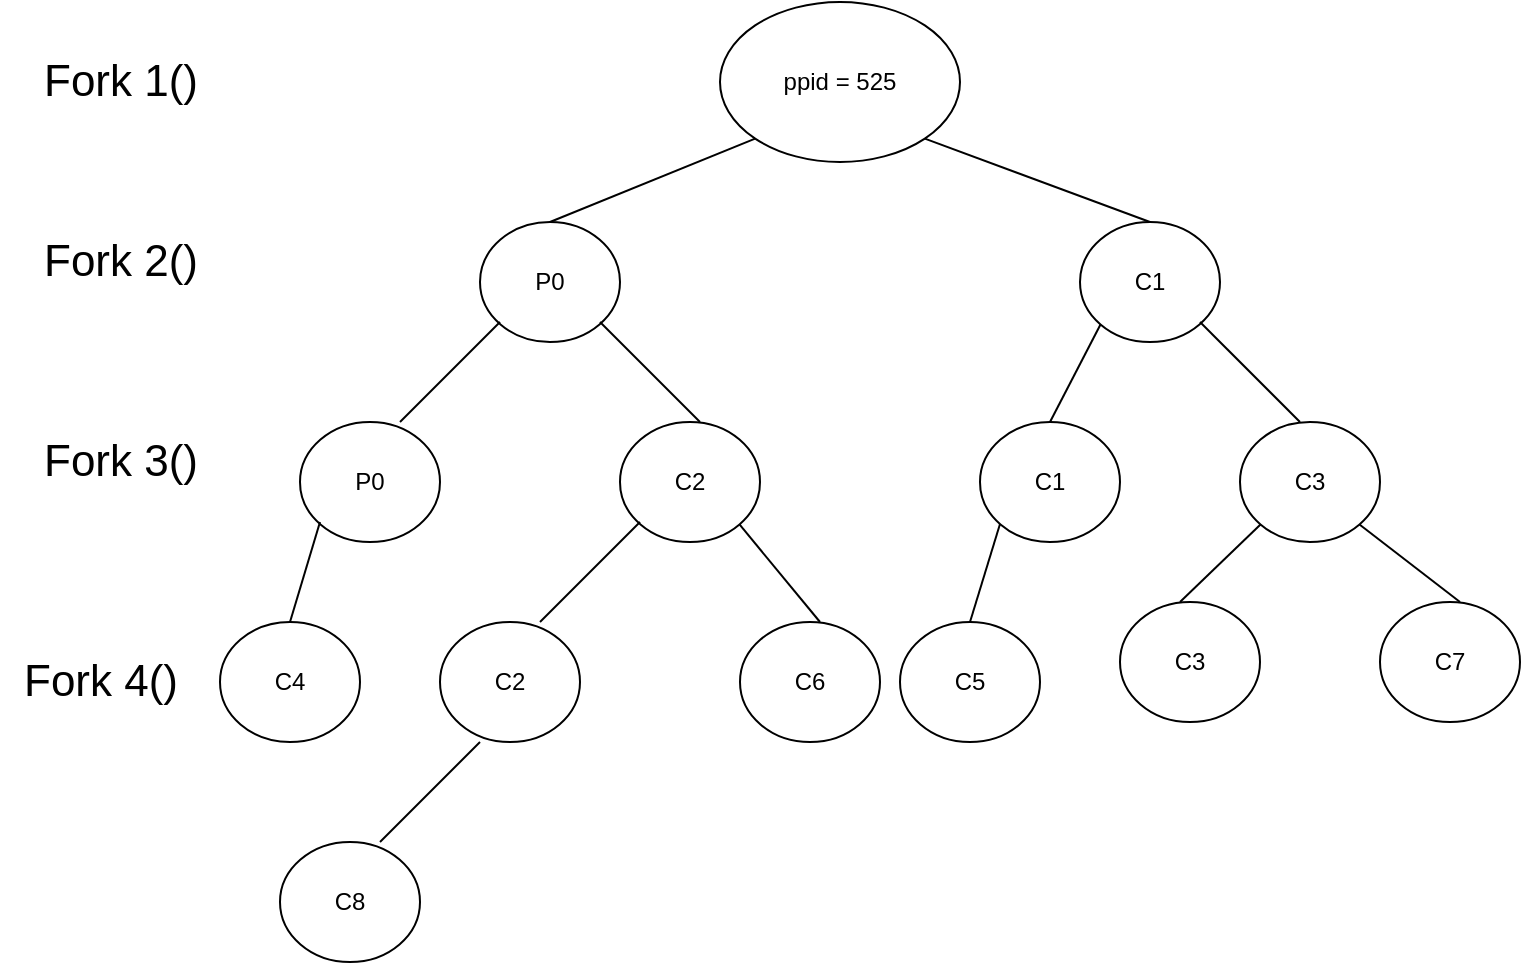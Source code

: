 <mxfile version="26.2.14">
  <diagram name="Page-1" id="bAZHGlXdKWSdfLGn8ovX">
    <mxGraphModel dx="1810" dy="472" grid="1" gridSize="10" guides="1" tooltips="1" connect="1" arrows="1" fold="1" page="1" pageScale="1" pageWidth="827" pageHeight="1169" math="0" shadow="0">
      <root>
        <mxCell id="0" />
        <mxCell id="1" parent="0" />
        <mxCell id="zZiNWAxPbnLOFrNKwumK-1" value="ppid = 525" style="ellipse;whiteSpace=wrap;html=1;" vertex="1" parent="1">
          <mxGeometry x="360" y="30" width="120" height="80" as="geometry" />
        </mxCell>
        <mxCell id="zZiNWAxPbnLOFrNKwumK-2" value="" style="endArrow=none;html=1;rounded=0;exitX=0.5;exitY=0;exitDx=0;exitDy=0;entryX=0;entryY=1;entryDx=0;entryDy=0;" edge="1" parent="1" source="zZiNWAxPbnLOFrNKwumK-5" target="zZiNWAxPbnLOFrNKwumK-1">
          <mxGeometry width="50" height="50" relative="1" as="geometry">
            <mxPoint x="310" y="150" as="sourcePoint" />
            <mxPoint x="360" y="100" as="targetPoint" />
          </mxGeometry>
        </mxCell>
        <mxCell id="zZiNWAxPbnLOFrNKwumK-3" value="C1" style="ellipse;whiteSpace=wrap;html=1;" vertex="1" parent="1">
          <mxGeometry x="540" y="140" width="70" height="60" as="geometry" />
        </mxCell>
        <mxCell id="zZiNWAxPbnLOFrNKwumK-4" value="" style="endArrow=none;html=1;rounded=0;exitX=0.5;exitY=0;exitDx=0;exitDy=0;entryX=1;entryY=1;entryDx=0;entryDy=0;" edge="1" parent="1" source="zZiNWAxPbnLOFrNKwumK-3" target="zZiNWAxPbnLOFrNKwumK-1">
          <mxGeometry width="50" height="50" relative="1" as="geometry">
            <mxPoint x="470" y="140" as="sourcePoint" />
            <mxPoint x="440" y="100" as="targetPoint" />
          </mxGeometry>
        </mxCell>
        <mxCell id="zZiNWAxPbnLOFrNKwumK-5" value="P0" style="ellipse;whiteSpace=wrap;html=1;" vertex="1" parent="1">
          <mxGeometry x="240" y="140" width="70" height="60" as="geometry" />
        </mxCell>
        <mxCell id="zZiNWAxPbnLOFrNKwumK-6" value="&lt;font style=&quot;font-size: 22px;&quot;&gt;Fork 1()&lt;/font&gt;" style="text;html=1;align=center;verticalAlign=middle;resizable=0;points=[];autosize=1;strokeColor=none;fillColor=none;" vertex="1" parent="1">
          <mxGeometry x="10" y="50" width="100" height="40" as="geometry" />
        </mxCell>
        <mxCell id="zZiNWAxPbnLOFrNKwumK-7" value="&lt;font style=&quot;font-size: 22px;&quot;&gt;Fork 2()&lt;/font&gt;" style="text;html=1;align=center;verticalAlign=middle;resizable=0;points=[];autosize=1;strokeColor=none;fillColor=none;" vertex="1" parent="1">
          <mxGeometry x="10" y="140" width="100" height="40" as="geometry" />
        </mxCell>
        <mxCell id="zZiNWAxPbnLOFrNKwumK-8" value="" style="endArrow=none;html=1;rounded=0;" edge="1" parent="1">
          <mxGeometry width="50" height="50" relative="1" as="geometry">
            <mxPoint x="200" y="240" as="sourcePoint" />
            <mxPoint x="250" y="190" as="targetPoint" />
          </mxGeometry>
        </mxCell>
        <mxCell id="zZiNWAxPbnLOFrNKwumK-9" value="" style="endArrow=none;html=1;rounded=0;" edge="1" parent="1">
          <mxGeometry width="50" height="50" relative="1" as="geometry">
            <mxPoint x="350" y="240" as="sourcePoint" />
            <mxPoint x="300" y="190" as="targetPoint" />
          </mxGeometry>
        </mxCell>
        <mxCell id="zZiNWAxPbnLOFrNKwumK-10" value="C2" style="ellipse;whiteSpace=wrap;html=1;" vertex="1" parent="1">
          <mxGeometry x="310" y="240" width="70" height="60" as="geometry" />
        </mxCell>
        <mxCell id="zZiNWAxPbnLOFrNKwumK-11" value="P0" style="ellipse;whiteSpace=wrap;html=1;" vertex="1" parent="1">
          <mxGeometry x="150" y="240" width="70" height="60" as="geometry" />
        </mxCell>
        <mxCell id="zZiNWAxPbnLOFrNKwumK-13" value="C1" style="ellipse;whiteSpace=wrap;html=1;" vertex="1" parent="1">
          <mxGeometry x="490" y="240" width="70" height="60" as="geometry" />
        </mxCell>
        <mxCell id="zZiNWAxPbnLOFrNKwumK-14" value="" style="endArrow=none;html=1;rounded=0;entryX=0;entryY=1;entryDx=0;entryDy=0;exitX=0.5;exitY=0;exitDx=0;exitDy=0;" edge="1" parent="1" source="zZiNWAxPbnLOFrNKwumK-13" target="zZiNWAxPbnLOFrNKwumK-3">
          <mxGeometry width="50" height="50" relative="1" as="geometry">
            <mxPoint x="520" y="250" as="sourcePoint" />
            <mxPoint x="570" y="200" as="targetPoint" />
          </mxGeometry>
        </mxCell>
        <mxCell id="zZiNWAxPbnLOFrNKwumK-15" value="C3" style="ellipse;whiteSpace=wrap;html=1;" vertex="1" parent="1">
          <mxGeometry x="620" y="240" width="70" height="60" as="geometry" />
        </mxCell>
        <mxCell id="zZiNWAxPbnLOFrNKwumK-16" value="" style="endArrow=none;html=1;rounded=0;" edge="1" parent="1">
          <mxGeometry width="50" height="50" relative="1" as="geometry">
            <mxPoint x="650" y="240" as="sourcePoint" />
            <mxPoint x="600" y="190" as="targetPoint" />
          </mxGeometry>
        </mxCell>
        <mxCell id="zZiNWAxPbnLOFrNKwumK-18" value="" style="endArrow=none;html=1;rounded=0;exitX=0.5;exitY=0;exitDx=0;exitDy=0;" edge="1" parent="1" source="zZiNWAxPbnLOFrNKwumK-21">
          <mxGeometry width="50" height="50" relative="1" as="geometry">
            <mxPoint x="110" y="340" as="sourcePoint" />
            <mxPoint x="160" y="290" as="targetPoint" />
          </mxGeometry>
        </mxCell>
        <mxCell id="zZiNWAxPbnLOFrNKwumK-21" value="C4" style="ellipse;whiteSpace=wrap;html=1;" vertex="1" parent="1">
          <mxGeometry x="110" y="340" width="70" height="60" as="geometry" />
        </mxCell>
        <mxCell id="zZiNWAxPbnLOFrNKwumK-22" value="&lt;font style=&quot;font-size: 22px;&quot;&gt;Fork 3()&lt;/font&gt;" style="text;html=1;align=center;verticalAlign=middle;resizable=0;points=[];autosize=1;strokeColor=none;fillColor=none;" vertex="1" parent="1">
          <mxGeometry x="10" y="240" width="100" height="40" as="geometry" />
        </mxCell>
        <mxCell id="zZiNWAxPbnLOFrNKwumK-24" value="C5" style="ellipse;whiteSpace=wrap;html=1;" vertex="1" parent="1">
          <mxGeometry x="450" y="340" width="70" height="60" as="geometry" />
        </mxCell>
        <mxCell id="zZiNWAxPbnLOFrNKwumK-25" value="" style="endArrow=none;html=1;rounded=0;entryX=0;entryY=1;entryDx=0;entryDy=0;exitX=0.5;exitY=0;exitDx=0;exitDy=0;" edge="1" parent="1" source="zZiNWAxPbnLOFrNKwumK-24">
          <mxGeometry width="50" height="50" relative="1" as="geometry">
            <mxPoint x="470" y="350" as="sourcePoint" />
            <mxPoint x="500" y="291" as="targetPoint" />
          </mxGeometry>
        </mxCell>
        <mxCell id="zZiNWAxPbnLOFrNKwumK-26" value="" style="endArrow=none;html=1;rounded=0;" edge="1" parent="1">
          <mxGeometry width="50" height="50" relative="1" as="geometry">
            <mxPoint x="270" y="340" as="sourcePoint" />
            <mxPoint x="320" y="290" as="targetPoint" />
          </mxGeometry>
        </mxCell>
        <mxCell id="zZiNWAxPbnLOFrNKwumK-27" value="C2" style="ellipse;whiteSpace=wrap;html=1;" vertex="1" parent="1">
          <mxGeometry x="220" y="340" width="70" height="60" as="geometry" />
        </mxCell>
        <mxCell id="zZiNWAxPbnLOFrNKwumK-28" value="" style="endArrow=none;html=1;rounded=0;entryX=1;entryY=1;entryDx=0;entryDy=0;" edge="1" parent="1" target="zZiNWAxPbnLOFrNKwumK-10">
          <mxGeometry width="50" height="50" relative="1" as="geometry">
            <mxPoint x="410" y="340" as="sourcePoint" />
            <mxPoint x="360" y="290" as="targetPoint" />
          </mxGeometry>
        </mxCell>
        <mxCell id="zZiNWAxPbnLOFrNKwumK-29" value="C6" style="ellipse;whiteSpace=wrap;html=1;" vertex="1" parent="1">
          <mxGeometry x="370" y="340" width="70" height="60" as="geometry" />
        </mxCell>
        <mxCell id="zZiNWAxPbnLOFrNKwumK-30" value="" style="endArrow=none;html=1;rounded=0;entryX=0;entryY=1;entryDx=0;entryDy=0;" edge="1" parent="1" target="zZiNWAxPbnLOFrNKwumK-15">
          <mxGeometry width="50" height="50" relative="1" as="geometry">
            <mxPoint x="590" y="330" as="sourcePoint" />
            <mxPoint x="640" y="280" as="targetPoint" />
          </mxGeometry>
        </mxCell>
        <mxCell id="zZiNWAxPbnLOFrNKwumK-31" value="C3" style="ellipse;whiteSpace=wrap;html=1;" vertex="1" parent="1">
          <mxGeometry x="560" y="330" width="70" height="60" as="geometry" />
        </mxCell>
        <mxCell id="zZiNWAxPbnLOFrNKwumK-32" value="" style="endArrow=none;html=1;rounded=0;entryX=1;entryY=1;entryDx=0;entryDy=0;" edge="1" parent="1" target="zZiNWAxPbnLOFrNKwumK-15">
          <mxGeometry width="50" height="50" relative="1" as="geometry">
            <mxPoint x="730" y="330" as="sourcePoint" />
            <mxPoint x="690" y="281" as="targetPoint" />
          </mxGeometry>
        </mxCell>
        <mxCell id="zZiNWAxPbnLOFrNKwumK-33" value="C7" style="ellipse;whiteSpace=wrap;html=1;" vertex="1" parent="1">
          <mxGeometry x="690" y="330" width="70" height="60" as="geometry" />
        </mxCell>
        <mxCell id="zZiNWAxPbnLOFrNKwumK-34" value="&lt;font style=&quot;font-size: 22px;&quot;&gt;Fork 4()&lt;/font&gt;" style="text;html=1;align=center;verticalAlign=middle;resizable=0;points=[];autosize=1;strokeColor=none;fillColor=none;" vertex="1" parent="1">
          <mxGeometry y="350" width="100" height="40" as="geometry" />
        </mxCell>
        <mxCell id="zZiNWAxPbnLOFrNKwumK-35" value="" style="endArrow=none;html=1;rounded=0;" edge="1" parent="1">
          <mxGeometry width="50" height="50" relative="1" as="geometry">
            <mxPoint x="190" y="450" as="sourcePoint" />
            <mxPoint x="240" y="400" as="targetPoint" />
          </mxGeometry>
        </mxCell>
        <mxCell id="zZiNWAxPbnLOFrNKwumK-36" value="C8" style="ellipse;whiteSpace=wrap;html=1;" vertex="1" parent="1">
          <mxGeometry x="140" y="450" width="70" height="60" as="geometry" />
        </mxCell>
      </root>
    </mxGraphModel>
  </diagram>
</mxfile>

